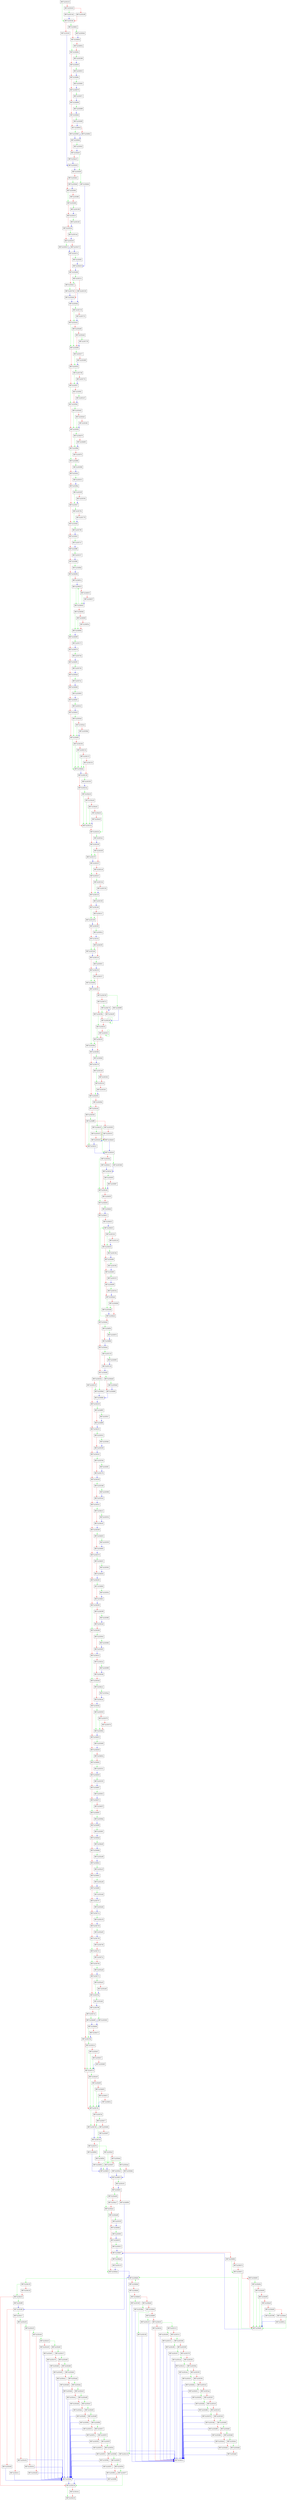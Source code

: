 digraph pea_set_attributes {
  node [shape="box"];
  graph [splines=ortho];
  BB75a2d3c24 -> BB75a2d3cde [color="green"];
  BB75a2d3c24 -> BB75a2d3cb3 [color="red"];
  BB75a2d3cb3 -> BB75a2d5144 [color="green"];
  BB75a2d3cb3 -> BB75a2d3cd8 [color="red"];
  BB75a2d3cd8 -> BB75a2d3cde [color="red"];
  BB75a2d3cde -> BB75a2d48c2 [color="green"];
  BB75a2d3cde -> BB75a2d3cfc [color="red"];
  BB75a2d3cfc -> BB75a2d3d2b [color="blue"];
  BB75a2d3d2b -> BB75a2d3d30 [color="blue"];
  BB75a2d3d30 -> BB75a2d4de4 [color="green"];
  BB75a2d3d30 -> BB75a2d3d41 [color="red"];
  BB75a2d3d41 -> BB75a2d56e6 [color="green"];
  BB75a2d3d41 -> BB75a2d3d4b [color="red"];
  BB75a2d3d4b -> BB75a2d3e0b [color="green"];
  BB75a2d3d4b -> BB75a2d3dfb [color="red"];
  BB75a2d3dfb -> BB75a2d3e0b [color="red"];
  BB75a2d3e0b -> BB75a2d5189 [color="green"];
  BB75a2d3e0b -> BB75a2d3e23 [color="red"];
  BB75a2d3e23 -> BB75a2d5240 [color="green"];
  BB75a2d3e23 -> BB75a2d3e3e [color="red"];
  BB75a2d3e3e -> BB75a2d51ee [color="green"];
  BB75a2d3e3e -> BB75a2d3e59 [color="red"];
  BB75a2d3e59 -> BB75a2d5625 [color="green"];
  BB75a2d3e59 -> BB75a2d3e73 [color="red"];
  BB75a2d3e73 -> BB75a2d3e7a [color="blue"];
  BB75a2d3e7a -> BB75a2d56f5 [color="green"];
  BB75a2d3e7a -> BB75a2d3e9b [color="red"];
  BB75a2d3e9b -> BB75a2d521c [color="green"];
  BB75a2d3e9b -> BB75a2d3ea7 [color="red"];
  BB75a2d3ea7 -> BB75a2d5704 [color="green"];
  BB75a2d3ea7 -> BB75a2d3eb4 [color="red"];
  BB75a2d3eb4 -> BB75a2d3eba [color="blue"];
  BB75a2d3eba -> BB75a2d5718 [color="green"];
  BB75a2d3eba -> BB75a2d3ecb [color="red"];
  BB75a2d3ecb -> BB75a2d3f00 [color="green"];
  BB75a2d3ecb -> BB75a2d3ed9 [color="red"];
  BB75a2d3ed9 -> BB75a2d3f00 [color="green"];
  BB75a2d3ed9 -> BB75a2d3eeb [color="red"];
  BB75a2d3eeb -> BB75a2d5739 [color="green"];
  BB75a2d3eeb -> BB75a2d3f00 [color="red"];
  BB75a2d3f00 -> BB75a2d5477 [color="green"];
  BB75a2d3f00 -> BB75a2d3f1b [color="red"];
  BB75a2d3f1b -> BB75a2d5748 [color="green"];
  BB75a2d3f1b -> BB75a2d3f37 [color="red"];
  BB75a2d3f37 -> BB75a2d3f4e [color="green"];
  BB75a2d3f37 -> BB75a2d3f41 [color="red"];
  BB75a2d3f41 -> BB75a2d51d7 [color="green"];
  BB75a2d3f41 -> BB75a2d3f4e [color="red"];
  BB75a2d3f4e -> BB75a2d54d2 [color="green"];
  BB75a2d3f4e -> BB75a2d3f5b [color="red"];
  BB75a2d3f5b -> BB75a2d4d79 [color="green"];
  BB75a2d3f5b -> BB75a2d3f6b [color="red"];
  BB75a2d3f6b -> BB75a2d3f86 [color="green"];
  BB75a2d3f6b -> BB75a2d3f74 [color="red"];
  BB75a2d3f74 -> BB75a2d3f86 [color="red"];
  BB75a2d3f86 -> BB75a2d5096 [color="green"];
  BB75a2d3f86 -> BB75a2d3fa2 [color="red"];
  BB75a2d3fa2 -> BB75a2d5015 [color="green"];
  BB75a2d3fa2 -> BB75a2d3fba [color="red"];
  BB75a2d3fba -> BB75a2d52ff [color="green"];
  BB75a2d3fba -> BB75a2d3fc7 [color="red"];
  BB75a2d3fc7 -> BB75a2d576c [color="green"];
  BB75a2d3fc7 -> BB75a2d3fd4 [color="red"];
  BB75a2d3fd4 -> BB75a2d5790 [color="green"];
  BB75a2d3fd4 -> BB75a2d3fe2 [color="red"];
  BB75a2d3fe2 -> BB75a2d57a7 [color="green"];
  BB75a2d3fe2 -> BB75a2d3ff0 [color="red"];
  BB75a2d3ff0 -> BB75a2d5257 [color="green"];
  BB75a2d3ff0 -> BB75a2d3ffe [color="red"];
  BB75a2d3ffe -> BB75a2d4fbd [color="green"];
  BB75a2d3ffe -> BB75a2d400b [color="red"];
  BB75a2d400b -> BB75a2d406f [color="green"];
  BB75a2d400b -> BB75a2d401a [color="red"];
  BB75a2d401a -> BB75a2d4023 [color="blue"];
  BB75a2d4023 -> BB75a2d4042 [color="green"];
  BB75a2d4023 -> BB75a2d4032 [color="red"];
  BB75a2d4032 -> BB75a2d4042 [color="green"];
  BB75a2d4032 -> BB75a2d4037 [color="red"];
  BB75a2d4037 -> BB75a2d4042 [color="blue"];
  BB75a2d4042 -> BB75a2d4023 [color="green"];
  BB75a2d4042 -> BB75a2d404b [color="red"];
  BB75a2d404b -> BB75a2d406a [color="green"];
  BB75a2d404b -> BB75a2d404f [color="red"];
  BB75a2d404f -> BB75a2d406a [color="green"];
  BB75a2d404f -> BB75a2d405a [color="red"];
  BB75a2d405a -> BB75a2d406a [color="red"];
  BB75a2d406a -> BB75a2d406f [color="blue"];
  BB75a2d406f -> BB75a2d5172 [color="green"];
  BB75a2d406f -> BB75a2d407d [color="red"];
  BB75a2d407d -> BB75a2d57be [color="green"];
  BB75a2d407d -> BB75a2d4091 [color="red"];
  BB75a2d4091 -> BB75a2d57d5 [color="green"];
  BB75a2d4091 -> BB75a2d40ab [color="red"];
  BB75a2d40ab -> BB75a2d57ec [color="green"];
  BB75a2d40ab -> BB75a2d40bf [color="red"];
  BB75a2d40bf -> BB75a2d5803 [color="green"];
  BB75a2d40bf -> BB75a2d40d1 [color="red"];
  BB75a2d40d1 -> BB75a2d53c2 [color="green"];
  BB75a2d40d1 -> BB75a2d40e3 [color="red"];
  BB75a2d40e3 -> BB75a2d50a0 [color="green"];
  BB75a2d40e3 -> BB75a2d40f5 [color="red"];
  BB75a2d40f5 -> BB75a2d48ab [color="green"];
  BB75a2d40f5 -> BB75a2d410b [color="red"];
  BB75a2d410b -> BB75a2d48ab [color="green"];
  BB75a2d410b -> BB75a2d411b [color="red"];
  BB75a2d411b -> BB75a2d48ab [color="green"];
  BB75a2d411b -> BB75a2d4123 [color="red"];
  BB75a2d4123 -> BB75a2d48ab [color="green"];
  BB75a2d4123 -> BB75a2d412b [color="red"];
  BB75a2d412b -> BB75a2d48ab [color="green"];
  BB75a2d412b -> BB75a2d4136 [color="red"];
  BB75a2d4136 -> BB75a2d5205 [color="green"];
  BB75a2d4136 -> BB75a2d414a [color="red"];
  BB75a2d414a -> BB75a2d4a34 [color="green"];
  BB75a2d414a -> BB75a2d415a [color="red"];
  BB75a2d415a -> BB75a2d416c [color="red"];
  BB75a2d416c -> BB75a2d53a1 [color="green"];
  BB75a2d416c -> BB75a2d4180 [color="red"];
  BB75a2d4180 -> BB75a2d537f [color="green"];
  BB75a2d4180 -> BB75a2d418f [color="red"];
  BB75a2d418f -> BB75a2d537f [color="green"];
  BB75a2d418f -> BB75a2d4197 [color="red"];
  BB75a2d4197 -> BB75a2d41b7 [color="green"];
  BB75a2d4197 -> BB75a2d41a6 [color="red"];
  BB75a2d41a6 -> BB75a2d41b7 [color="red"];
  BB75a2d41b7 -> BB75a2d514e [color="green"];
  BB75a2d41b7 -> BB75a2d41c8 [color="red"];
  BB75a2d41c8 -> BB75a2d5538 [color="green"];
  BB75a2d41c8 -> BB75a2d41d6 [color="red"];
  BB75a2d41d6 -> BB75a2d5109 [color="green"];
  BB75a2d41d6 -> BB75a2d41e7 [color="red"];
  BB75a2d41e7 -> BB75a2d5109 [color="green"];
  BB75a2d41e7 -> BB75a2d41f0 [color="red"];
  BB75a2d41f0 -> BB75a2d581a [color="green"];
  BB75a2d41f0 -> BB75a2d41fe [color="red"];
  BB75a2d41fe -> BB75a2d52e8 [color="green"];
  BB75a2d41fe -> BB75a2d420f [color="red"];
  BB75a2d420f -> BB75a2d52e8 [color="green"];
  BB75a2d420f -> BB75a2d4218 [color="red"];
  BB75a2d4218 -> BB75a2d5831 [color="green"];
  BB75a2d4218 -> BB75a2d4226 [color="red"];
  BB75a2d4226 -> BB75a2d5848 [color="green"];
  BB75a2d4226 -> BB75a2d4237 [color="red"];
  BB75a2d4237 -> BB75a2d5848 [color="green"];
  BB75a2d4237 -> BB75a2d4241 [color="red"];
  BB75a2d4241 -> BB75a2d540e [color="green"];
  BB75a2d4241 -> BB75a2d4258 [color="red"];
  BB75a2d4258 -> BB75a2d489f [color="green"];
  BB75a2d4258 -> BB75a2d427a [color="red"];
  BB75a2d427a -> BB75a2d4c7d [color="green"];
  BB75a2d427a -> BB75a2d429b [color="red"];
  BB75a2d429b -> BB75a2d433c [color="green"];
  BB75a2d429b -> BB75a2d42a8 [color="red"];
  BB75a2d42a8 -> BB75a2d42a8 [color="green"];
  BB75a2d42a8 -> BB75a2d433c [color="red"];
  BB75a2d433c -> BB75a2d435f [color="green"];
  BB75a2d433c -> BB75a2d4341 [color="red"];
  BB75a2d4341 -> BB75a2d4341 [color="green"];
  BB75a2d4341 -> BB75a2d435f [color="red"];
  BB75a2d435f -> BB75a2d540e [color="green"];
  BB75a2d435f -> BB75a2d436b [color="red"];
  BB75a2d436b -> BB75a2d4fa6 [color="green"];
  BB75a2d436b -> BB75a2d4378 [color="red"];
  BB75a2d4378 -> BB75a2d52a9 [color="green"];
  BB75a2d4378 -> BB75a2d4385 [color="red"];
  BB75a2d4385 -> BB75a2d43a0 [color="green"];
  BB75a2d4385 -> BB75a2d438e [color="red"];
  BB75a2d438e -> BB75a2d43a0 [color="red"];
  BB75a2d43a0 -> BB75a2d4e35 [color="green"];
  BB75a2d43a0 -> BB75a2d43b4 [color="red"];
  BB75a2d43b4 -> BB75a2d4ff8 [color="green"];
  BB75a2d43b4 -> BB75a2d43c1 [color="red"];
  BB75a2d43c1 -> BB75a2d43c6 [color="blue"];
  BB75a2d43c6 -> BB75a2d53b8 [color="green"];
  BB75a2d43c6 -> BB75a2d43da [color="red"];
  BB75a2d43da -> BB75a2d43e9 [color="green"];
  BB75a2d43da -> BB75a2d43e1 [color="red"];
  BB75a2d43e1 -> BB75a2d43e3 [color="blue"];
  BB75a2d43e3 -> BB75a2d585f [color="green"];
  BB75a2d43e3 -> BB75a2d43e9 [color="red"];
  BB75a2d43e9 -> BB75a2d4404 [color="green"];
  BB75a2d43e9 -> BB75a2d43f2 [color="red"];
  BB75a2d43f2 -> BB75a2d4404 [color="red"];
  BB75a2d4404 -> BB75a2d4dcd [color="green"];
  BB75a2d4404 -> BB75a2d4411 [color="red"];
  BB75a2d4411 -> BB75a2d44dc [color="green"];
  BB75a2d4411 -> BB75a2d4422 [color="red"];
  BB75a2d4422 -> BB75a2d4425 [color="blue"];
  BB75a2d4425 -> BB75a2d51b2 [color="green"];
  BB75a2d4425 -> BB75a2d4433 [color="red"];
  BB75a2d4433 -> BB75a2d519e [color="green"];
  BB75a2d4433 -> BB75a2d4468 [color="red"];
  BB75a2d4468 -> BB75a2d53fa [color="green"];
  BB75a2d4468 -> BB75a2d4482 [color="red"];
  BB75a2d4482 -> BB75a2d5323 [color="green"];
  BB75a2d4482 -> BB75a2d4499 [color="red"];
  BB75a2d4499 -> BB75a2d533a [color="green"];
  BB75a2d4499 -> BB75a2d44ab [color="red"];
  BB75a2d44ab -> BB75a2d5449 [color="green"];
  BB75a2d44ab -> BB75a2d44bb [color="red"];
  BB75a2d44bb -> BB75a2d5449 [color="green"];
  BB75a2d44bb -> BB75a2d44c4 [color="red"];
  BB75a2d44c4 -> BB75a2d4425 [color="green"];
  BB75a2d44c4 -> BB75a2d44dc [color="red"];
  BB75a2d44dc -> BB75a2d4f5e [color="green"];
  BB75a2d44dc -> BB75a2d44ee [color="red"];
  BB75a2d44ee -> BB75a2d5120 [color="green"];
  BB75a2d44ee -> BB75a2d44fb [color="red"];
  BB75a2d44fb -> BB75a2d4da9 [color="green"];
  BB75a2d44fb -> BB75a2d450a [color="red"];
  BB75a2d450a -> BB75a2d58bd [color="green"];
  BB75a2d450a -> BB75a2d4519 [color="red"];
  BB75a2d4519 -> BB75a2d58bd [color="green"];
  BB75a2d4519 -> BB75a2d4528 [color="red"];
  BB75a2d4528 -> BB75a2d4f82 [color="green"];
  BB75a2d4528 -> BB75a2d4535 [color="red"];
  BB75a2d4535 -> BB75a2d502c [color="green"];
  BB75a2d4535 -> BB75a2d4542 [color="red"];
  BB75a2d4542 -> BB75a2d526e [color="green"];
  BB75a2d4542 -> BB75a2d454f [color="red"];
  BB75a2d454f -> BB75a2d53d6 [color="green"];
  BB75a2d454f -> BB75a2d455c [color="red"];
  BB75a2d455c -> BB75a2d4cc5 [color="green"];
  BB75a2d455c -> BB75a2d4569 [color="red"];
  BB75a2d4569 -> BB75a2d4d55 [color="green"];
  BB75a2d4569 -> BB75a2d4576 [color="red"];
  BB75a2d4576 -> BB75a2d4d31 [color="green"];
  BB75a2d4576 -> BB75a2d4583 [color="red"];
  BB75a2d4583 -> BB75a2d4fd4 [color="green"];
  BB75a2d4583 -> BB75a2d4590 [color="red"];
  BB75a2d4590 -> BB75a2d45b8 [color="green"];
  BB75a2d4590 -> BB75a2d4599 [color="red"];
  BB75a2d4599 -> BB75a2d596f [color="green"];
  BB75a2d4599 -> BB75a2d45a6 [color="red"];
  BB75a2d45a6 -> BB75a2d45b8 [color="red"];
  BB75a2d45b8 -> BB75a2d50e5 [color="green"];
  BB75a2d45b8 -> BB75a2d45c5 [color="red"];
  BB75a2d45c5 -> BB75a2d45ed [color="green"];
  BB75a2d45c5 -> BB75a2d45ce [color="red"];
  BB75a2d45ce -> BB75a2d5999 [color="green"];
  BB75a2d45ce -> BB75a2d45db [color="red"];
  BB75a2d45db -> BB75a2d45ed [color="red"];
  BB75a2d45ed -> BB75a2d4ca1 [color="green"];
  BB75a2d45ed -> BB75a2d45fa [color="red"];
  BB75a2d45fa -> BB75a2d5050 [color="green"];
  BB75a2d45fa -> BB75a2d4623 [color="red"];
  BB75a2d4623 -> BB75a2d5460 [color="green"];
  BB75a2d4623 -> BB75a2d4630 [color="red"];
  BB75a2d4630 -> BB75a2d464c [color="green"];
  BB75a2d4630 -> BB75a2d463a [color="red"];
  BB75a2d463a -> BB75a2d464c [color="red"];
  BB75a2d464c -> BB75a2d5351 [color="green"];
  BB75a2d464c -> BB75a2d4659 [color="red"];
  BB75a2d4659 -> BB75a2d5292 [color="green"];
  BB75a2d4659 -> BB75a2d4667 [color="red"];
  BB75a2d4667 -> BB75a2d59c3 [color="green"];
  BB75a2d4667 -> BB75a2d4675 [color="red"];
  BB75a2d4675 -> BB75a2d4691 [color="green"];
  BB75a2d4675 -> BB75a2d467f [color="red"];
  BB75a2d467f -> BB75a2d4691 [color="red"];
  BB75a2d4691 -> BB75a2d59da [color="green"];
  BB75a2d4691 -> BB75a2d469f [color="red"];
  BB75a2d469f -> BB75a2d59f1 [color="green"];
  BB75a2d469f -> BB75a2d46ad [color="red"];
  BB75a2d46ad -> BB75a2d4e4f [color="green"];
  BB75a2d46ad -> BB75a2d46bb [color="red"];
  BB75a2d46bb -> BB75a2d5a08 [color="green"];
  BB75a2d46bb -> BB75a2d46ce [color="red"];
  BB75a2d46ce -> BB75a2d5a1f [color="green"];
  BB75a2d46ce -> BB75a2d46e1 [color="red"];
  BB75a2d46e1 -> BB75a2d5a36 [color="green"];
  BB75a2d46e1 -> BB75a2d46f4 [color="red"];
  BB75a2d46f4 -> BB75a2d5a4d [color="green"];
  BB75a2d46f4 -> BB75a2d4707 [color="red"];
  BB75a2d4707 -> BB75a2d5a64 [color="green"];
  BB75a2d4707 -> BB75a2d471a [color="red"];
  BB75a2d471a -> BB75a2d5a7b [color="green"];
  BB75a2d471a -> BB75a2d4728 [color="red"];
  BB75a2d4728 -> BB75a2d5a92 [color="green"];
  BB75a2d4728 -> BB75a2d4736 [color="red"];
  BB75a2d4736 -> BB75a2d4752 [color="green"];
  BB75a2d4736 -> BB75a2d4740 [color="red"];
  BB75a2d4740 -> BB75a2d4752 [color="red"];
  BB75a2d4752 -> BB75a2d476e [color="green"];
  BB75a2d4752 -> BB75a2d475c [color="red"];
  BB75a2d475c -> BB75a2d476e [color="red"];
  BB75a2d476e -> BB75a2d5aa9 [color="green"];
  BB75a2d476e -> BB75a2d477c [color="red"];
  BB75a2d477c -> BB75a2d5ac0 [color="green"];
  BB75a2d477c -> BB75a2d478a [color="red"];
  BB75a2d478a -> BB75a2d5afd [color="green"];
  BB75a2d478a -> BB75a2d4798 [color="red"];
  BB75a2d4798 -> BB75a2d50d2 [color="green"];
  BB75a2d4798 -> BB75a2d47a5 [color="red"];
  BB75a2d47a5 -> BB75a2d4e66 [color="green"];
  BB75a2d47a5 -> BB75a2d47b4 [color="red"];
  BB75a2d47b4 -> BB75a2d5b14 [color="green"];
  BB75a2d47b4 -> BB75a2d47c3 [color="red"];
  BB75a2d47c3 -> BB75a2d4ce9 [color="green"];
  BB75a2d47c3 -> BB75a2d47d2 [color="red"];
  BB75a2d47d2 -> BB75a2d47e9 [color="green"];
  BB75a2d47d2 -> BB75a2d47dc [color="red"];
  BB75a2d47dc -> BB75a2d5b77 [color="green"];
  BB75a2d47dc -> BB75a2d47e9 [color="red"];
  BB75a2d47e9 -> BB75a2d47ee [color="blue"];
  BB75a2d47ee -> BB75a2d4f3e [color="green"];
  BB75a2d47ee -> BB75a2d47fc [color="red"];
  BB75a2d47fc -> BB75a2d5bcf [color="green"];
  BB75a2d47fc -> BB75a2d480d [color="red"];
  BB75a2d480d -> BB75a2d4812 [color="blue"];
  BB75a2d4812 -> BB75a2d4815 [color="blue"];
  BB75a2d4815 -> BB75a2d5c01 [color="green"];
  BB75a2d4815 -> BB75a2d482c [color="red"];
  BB75a2d482c -> BB75a2d4a64 [color="green"];
  BB75a2d482c -> BB75a2d4894 [color="red"];
  BB75a2d4894 -> BB75a2d5dfb [color="blue"];
  BB75a2d489f -> BB75a2d42a8 [color="blue"];
  BB75a2d48ab -> BB75a2d4136 [color="blue"];
  BB75a2d48c2 -> BB75a2d5644 [color="green"];
  BB75a2d48c2 -> BB75a2d48cb [color="red"];
  BB75a2d48cb -> BB75a2d494c [color="green"];
  BB75a2d48cb -> BB75a2d493a [color="red"];
  BB75a2d493a -> BB75a2d494c [color="red"];
  BB75a2d494c -> BB75a2d5368 [color="green"];
  BB75a2d494c -> BB75a2d495f [color="red"];
  BB75a2d495f -> BB75a2d5653 [color="green"];
  BB75a2d495f -> BB75a2d496c [color="red"];
  BB75a2d496c -> BB75a2d5662 [color="green"];
  BB75a2d496c -> BB75a2d4979 [color="red"];
  BB75a2d4979 -> BB75a2d5671 [color="green"];
  BB75a2d4979 -> BB75a2d4994 [color="red"];
  BB75a2d4994 -> BB75a2d5688 [color="green"];
  BB75a2d4994 -> BB75a2d49af [color="red"];
  BB75a2d49af -> BB75a2d569f [color="green"];
  BB75a2d49af -> BB75a2d49cd [color="red"];
  BB75a2d49cd -> BB75a2d56b6 [color="green"];
  BB75a2d49cd -> BB75a2d49e2 [color="red"];
  BB75a2d49e2 -> BB75a2d49e9 [color="blue"];
  BB75a2d49e9 -> BB75a2d56cf [color="green"];
  BB75a2d49e9 -> BB75a2d4a02 [color="red"];
  BB75a2d4a02 -> BB75a2d3d30 [color="green"];
  BB75a2d4a02 -> BB75a2d4a22 [color="red"];
  BB75a2d4a22 -> BB75a2d3d2b [color="blue"];
  BB75a2d4a34 -> BB75a2d415a [color="green"];
  BB75a2d4a34 -> BB75a2d4a44 [color="red"];
  BB75a2d4a44 -> BB75a2d415a [color="green"];
  BB75a2d4a44 -> BB75a2d4a4c [color="red"];
  BB75a2d4a4c -> BB75a2d415a [color="green"];
  BB75a2d4a4c -> BB75a2d4a54 [color="red"];
  BB75a2d4a54 -> BB75a2d416c [color="green"];
  BB75a2d4a54 -> BB75a2d4a5f [color="red"];
  BB75a2d4a5f -> BB75a2d415a [color="blue"];
  BB75a2d4a64 -> BB75a2d4acc [color="green"];
  BB75a2d4a64 -> BB75a2d4ac7 [color="red"];
  BB75a2d4ac7 -> BB75a2d4acc [color="red"];
  BB75a2d4acc -> BB75a2d4bae [color="green"];
  BB75a2d4acc -> BB75a2d4ad8 [color="red"];
  BB75a2d4ad8 -> BB75a2d55f2 [color="green"];
  BB75a2d4ad8 -> BB75a2d4b4b [color="red"];
  BB75a2d4b4b -> BB75a2d5601 [color="green"];
  BB75a2d4b4b -> BB75a2d4b59 [color="red"];
  BB75a2d4b59 -> BB75a2d5613 [color="green"];
  BB75a2d4b59 -> BB75a2d4b67 [color="red"];
  BB75a2d4b67 -> BB75a2d4ba0 [color="green"];
  BB75a2d4b67 -> BB75a2d4b6b [color="red"];
  BB75a2d4b6b -> BB75a2d4b7c [color="green"];
  BB75a2d4b6b -> BB75a2d4b74 [color="red"];
  BB75a2d4b74 -> BB75a2d4b7c [color="red"];
  BB75a2d4b7c -> BB75a2d4b91 [color="green"];
  BB75a2d4b7c -> BB75a2d4b82 [color="red"];
  BB75a2d4b82 -> BB75a2d4e8a [color="green"];
  BB75a2d4b82 -> BB75a2d4b91 [color="red"];
  BB75a2d4b91 -> BB75a2d4b67 [color="blue"];
  BB75a2d4ba0 -> BB75a2d5c10 [color="green"];
  BB75a2d4ba0 -> BB75a2d4bae [color="red"];
  BB75a2d4bae -> BB75a2d4bb6 [color="blue"];
  BB75a2d4bb6 -> BB75a2d4c28 [color="green"];
  BB75a2d4bb6 -> BB75a2d4bbd [color="red"];
  BB75a2d4bbd -> BB75a2d4bb6 [color="green"];
  BB75a2d4bbd -> BB75a2d4bd4 [color="red"];
  BB75a2d4bd4 -> BB75a2d5c24 [color="green"];
  BB75a2d4bd4 -> BB75a2d4bdd [color="red"];
  BB75a2d4bdd -> BB75a2d554f [color="green"];
  BB75a2d4bdd -> BB75a2d4be6 [color="red"];
  BB75a2d4be6 -> BB75a2d54bb [color="green"];
  BB75a2d4be6 -> BB75a2d4bef [color="red"];
  BB75a2d4bef -> BB75a2d5c3b [color="green"];
  BB75a2d4bef -> BB75a2d4bf8 [color="red"];
  BB75a2d4bf8 -> BB75a2d5c52 [color="green"];
  BB75a2d4bf8 -> BB75a2d4c01 [color="red"];
  BB75a2d4c01 -> BB75a2d5513 [color="green"];
  BB75a2d4c01 -> BB75a2d4c0a [color="red"];
  BB75a2d4c0a -> BB75a2d4c1c [color="red"];
  BB75a2d4c1c -> BB75a2d4bb6 [color="blue"];
  BB75a2d4c28 -> BB75a2d4c35 [color="green"];
  BB75a2d4c28 -> BB75a2d4c2d [color="red"];
  BB75a2d4c2d -> BB75a2d4c35 [color="red"];
  BB75a2d4c35 -> BB75a2d5df0 [color="green"];
  BB75a2d4c35 -> BB75a2d4c3d [color="red"];
  BB75a2d4c3d -> BB75a2d4c50 [color="green"];
  BB75a2d4c3d -> BB75a2d4c4a [color="red"];
  BB75a2d4c4a -> BB75a2d4c50 [color="red"];
  BB75a2d4c7d -> BB75a2d429b [color="green"];
  BB75a2d4c7d -> BB75a2d4c9f [color="red"];
  BB75a2d4c9f -> BB75a2d4c7d [color="blue"];
  BB75a2d4ca1 -> BB75a2d59ae [color="green"];
  BB75a2d4ca1 -> BB75a2d4cae [color="red"];
  BB75a2d4cae -> BB75a2d45fa [color="blue"];
  BB75a2d4cc5 -> BB75a2d591b [color="green"];
  BB75a2d4cc5 -> BB75a2d4cd2 [color="red"];
  BB75a2d4cd2 -> BB75a2d4569 [color="blue"];
  BB75a2d4ce9 -> BB75a2d47d2 [color="green"];
  BB75a2d4ce9 -> BB75a2d4cf8 [color="red"];
  BB75a2d4cf8 -> BB75a2d47d2 [color="green"];
  BB75a2d4cf8 -> BB75a2d4d03 [color="red"];
  BB75a2d4d03 -> BB75a2d47d2 [color="green"];
  BB75a2d4d03 -> BB75a2d4d12 [color="red"];
  BB75a2d4d12 -> BB75a2d47d2 [color="green"];
  BB75a2d4d12 -> BB75a2d4d1a [color="red"];
  BB75a2d4d1a -> BB75a2d47d2 [color="blue"];
  BB75a2d4d31 -> BB75a2d5945 [color="green"];
  BB75a2d4d31 -> BB75a2d4d3e [color="red"];
  BB75a2d4d3e -> BB75a2d4583 [color="blue"];
  BB75a2d4d55 -> BB75a2d5930 [color="green"];
  BB75a2d4d55 -> BB75a2d4d62 [color="red"];
  BB75a2d4d62 -> BB75a2d4576 [color="blue"];
  BB75a2d4d79 -> BB75a2d3f6b [color="green"];
  BB75a2d4d79 -> BB75a2d4d92 [color="red"];
  BB75a2d4d92 -> BB75a2d3f6b [color="blue"];
  BB75a2d4da9 -> BB75a2d58a8 [color="green"];
  BB75a2d4da9 -> BB75a2d4db6 [color="red"];
  BB75a2d4db6 -> BB75a2d4dbb [color="blue"];
  BB75a2d4dbb -> BB75a2d4528 [color="blue"];
  BB75a2d4dcd -> BB75a2d4411 [color="blue"];
  BB75a2d4de4 -> BB75a2d4e2b [color="blue"];
  BB75a2d4e2b -> BB75a2d3e9b [color="blue"];
  BB75a2d4e35 -> BB75a2d5425 [color="green"];
  BB75a2d4e35 -> BB75a2d4e45 [color="red"];
  BB75a2d4e45 -> BB75a2d43c6 [color="blue"];
  BB75a2d4e4f -> BB75a2d46bb [color="blue"];
  BB75a2d4e66 -> BB75a2d4e6d [color="blue"];
  BB75a2d4e6d -> BB75a2d47b4 [color="green"];
  BB75a2d4e6d -> BB75a2d4e73 [color="red"];
  BB75a2d4e73 -> BB75a2d47b4 [color="blue"];
  BB75a2d4e8a -> BB75a2d4b91 [color="green"];
  BB75a2d4e8a -> BB75a2d4e94 [color="red"];
  BB75a2d4e94 -> BB75a2d4b91 [color="green"];
  BB75a2d4e94 -> BB75a2d4e9f [color="red"];
  BB75a2d4e9f -> BB75a2d4b91 [color="green"];
  BB75a2d4e9f -> BB75a2d4ea9 [color="red"];
  BB75a2d4ea9 -> BB75a2d4b91 [color="green"];
  BB75a2d4ea9 -> BB75a2d4eb8 [color="red"];
  BB75a2d4eb8 -> BB75a2d5396 [color="green"];
  BB75a2d4eb8 -> BB75a2d4eee [color="red"];
  BB75a2d4eee -> BB75a2d4b91 [color="green"];
  BB75a2d4eee -> BB75a2d4f2a [color="red"];
  BB75a2d4f2a -> BB75a2d4b91 [color="blue"];
  BB75a2d4f3e -> BB75a2d5bae [color="green"];
  BB75a2d4f3e -> BB75a2d4f54 [color="red"];
  BB75a2d4f54 -> BB75a2d4812 [color="blue"];
  BB75a2d4f5e -> BB75a2d587e [color="green"];
  BB75a2d4f5e -> BB75a2d4f6b [color="red"];
  BB75a2d4f6b -> BB75a2d44ee [color="blue"];
  BB75a2d4f82 -> BB75a2d58c7 [color="green"];
  BB75a2d4f82 -> BB75a2d4f8f [color="red"];
  BB75a2d4f8f -> BB75a2d4535 [color="blue"];
  BB75a2d4fa6 -> BB75a2d4378 [color="blue"];
  BB75a2d4fbd -> BB75a2d400b [color="blue"];
  BB75a2d4fd4 -> BB75a2d595a [color="green"];
  BB75a2d4fd4 -> BB75a2d4fe1 [color="red"];
  BB75a2d4fe1 -> BB75a2d4590 [color="blue"];
  BB75a2d4ff8 -> BB75a2d43c1 [color="green"];
  BB75a2d4ff8 -> BB75a2d5003 [color="red"];
  BB75a2d5003 -> BB75a2d43c6 [color="green"];
  BB75a2d5003 -> BB75a2d5010 [color="red"];
  BB75a2d5010 -> BB75a2d542d [color="blue"];
  BB75a2d5015 -> BB75a2d3fba [color="blue"];
  BB75a2d502c -> BB75a2d58dc [color="green"];
  BB75a2d502c -> BB75a2d5039 [color="red"];
  BB75a2d5039 -> BB75a2d4542 [color="blue"];
  BB75a2d5050 -> BB75a2d508c [color="green"];
  BB75a2d5050 -> BB75a2d5079 [color="red"];
  BB75a2d5079 -> BB75a2d508c [color="green"];
  BB75a2d5079 -> BB75a2d507d [color="red"];
  BB75a2d507d -> BB75a2d508c [color="red"];
  BB75a2d508c -> BB75a2d4623 [color="blue"];
  BB75a2d5096 -> BB75a2d3fa2 [color="blue"];
  BB75a2d50a0 -> BB75a2d40f5 [color="green"];
  BB75a2d50a0 -> BB75a2d50ae [color="red"];
  BB75a2d50ae -> BB75a2d40f5 [color="green"];
  BB75a2d50ae -> BB75a2d50bb [color="red"];
  BB75a2d50bb -> BB75a2d40f5 [color="blue"];
  BB75a2d50d2 -> BB75a2d4e6d [color="blue"];
  BB75a2d50e5 -> BB75a2d5984 [color="green"];
  BB75a2d50e5 -> BB75a2d50f2 [color="red"];
  BB75a2d50f2 -> BB75a2d45c5 [color="blue"];
  BB75a2d5109 -> BB75a2d41f0 [color="blue"];
  BB75a2d5120 -> BB75a2d5893 [color="green"];
  BB75a2d5120 -> BB75a2d512d [color="red"];
  BB75a2d512d -> BB75a2d44fb [color="blue"];
  BB75a2d5144 -> BB75a2d3cde [color="blue"];
  BB75a2d514e -> BB75a2d41c8 [color="green"];
  BB75a2d514e -> BB75a2d515b [color="red"];
  BB75a2d515b -> BB75a2d41c8 [color="blue"];
  BB75a2d5172 -> BB75a2d407d [color="blue"];
  BB75a2d5189 -> BB75a2d3e23 [color="blue"];
  BB75a2d519e -> BB75a2d4468 [color="blue"];
  BB75a2d51b2 -> BB75a2d4433 [color="green"];
  BB75a2d51b2 -> BB75a2d51c0 [color="red"];
  BB75a2d51c0 -> BB75a2d4433 [color="blue"];
  BB75a2d51d7 -> BB75a2d3f4e [color="blue"];
  BB75a2d51ee -> BB75a2d3e59 [color="blue"];
  BB75a2d5205 -> BB75a2d414a [color="blue"];
  BB75a2d521c -> BB75a2d3ea7 [color="green"];
  BB75a2d521c -> BB75a2d5228 [color="red"];
  BB75a2d5228 -> BB75a2d3eba [color="blue"];
  BB75a2d5240 -> BB75a2d3e3e [color="blue"];
  BB75a2d5257 -> BB75a2d3ffe [color="blue"];
  BB75a2d526e -> BB75a2d58f1 [color="green"];
  BB75a2d526e -> BB75a2d527b [color="red"];
  BB75a2d527b -> BB75a2d454f [color="blue"];
  BB75a2d5292 -> BB75a2d4667 [color="blue"];
  BB75a2d52a9 -> BB75a2d52c4 [color="green"];
  BB75a2d52a9 -> BB75a2d52b2 [color="red"];
  BB75a2d52b2 -> BB75a2d52c4 [color="red"];
  BB75a2d52c4 -> BB75a2d4385 [color="green"];
  BB75a2d52c4 -> BB75a2d52d1 [color="red"];
  BB75a2d52d1 -> BB75a2d4385 [color="blue"];
  BB75a2d52e8 -> BB75a2d4218 [color="blue"];
  BB75a2d52ff -> BB75a2d3fc7 [color="green"];
  BB75a2d52ff -> BB75a2d530c [color="red"];
  BB75a2d530c -> BB75a2d3fc7 [color="blue"];
  BB75a2d5323 -> BB75a2d4499 [color="blue"];
  BB75a2d533a -> BB75a2d44ab [color="blue"];
  BB75a2d5351 -> BB75a2d4659 [color="blue"];
  BB75a2d5368 -> BB75a2d495f [color="blue"];
  BB75a2d537f -> BB75a2d4197 [color="blue"];
  BB75a2d5396 -> BB75a2d4b91 [color="blue"];
  BB75a2d53a1 -> BB75a2d4180 [color="blue"];
  BB75a2d53b8 -> BB75a2d43e3 [color="blue"];
  BB75a2d53c2 -> BB75a2d40e3 [color="blue"];
  BB75a2d53d6 -> BB75a2d5906 [color="green"];
  BB75a2d53d6 -> BB75a2d53e3 [color="red"];
  BB75a2d53e3 -> BB75a2d455c [color="blue"];
  BB75a2d53fa -> BB75a2d4482 [color="blue"];
  BB75a2d540e -> BB75a2d436b [color="blue"];
  BB75a2d5425 -> BB75a2d4e45 [color="green"];
  BB75a2d5425 -> BB75a2d542d [color="red"];
  BB75a2d542d -> BB75a2d43c1 [color="blue"];
  BB75a2d5449 -> BB75a2d44c4 [color="blue"];
  BB75a2d5460 -> BB75a2d4630 [color="blue"];
  BB75a2d5477 -> BB75a2d3f1b [color="green"];
  BB75a2d5477 -> BB75a2d5498 [color="red"];
  BB75a2d5498 -> BB75a2d3f1b [color="blue"];
  BB75a2d54bb -> BB75a2d4c1c [color="blue"];
  BB75a2d54d2 -> BB75a2d3f5b [color="green"];
  BB75a2d54d2 -> BB75a2d54e3 [color="red"];
  BB75a2d54e3 -> BB75a2d3f5b [color="green"];
  BB75a2d54e3 -> BB75a2d54fc [color="red"];
  BB75a2d54fc -> BB75a2d3f5b [color="blue"];
  BB75a2d5513 -> BB75a2d5c69 [color="green"];
  BB75a2d5513 -> BB75a2d551c [color="red"];
  BB75a2d551c -> BB75a2d5566 [color="green"];
  BB75a2d551c -> BB75a2d5521 [color="red"];
  BB75a2d5521 -> BB75a2d4c1c [color="blue"];
  BB75a2d5538 -> BB75a2d41d6 [color="blue"];
  BB75a2d554f -> BB75a2d4c1c [color="blue"];
  BB75a2d5566 -> BB75a2d5c80 [color="green"];
  BB75a2d5566 -> BB75a2d556f [color="red"];
  BB75a2d556f -> BB75a2d5c97 [color="green"];
  BB75a2d556f -> BB75a2d5578 [color="red"];
  BB75a2d5578 -> BB75a2d5cae [color="green"];
  BB75a2d5578 -> BB75a2d5581 [color="red"];
  BB75a2d5581 -> BB75a2d5cc5 [color="green"];
  BB75a2d5581 -> BB75a2d558a [color="red"];
  BB75a2d558a -> BB75a2d5cdc [color="green"];
  BB75a2d558a -> BB75a2d5593 [color="red"];
  BB75a2d5593 -> BB75a2d5cf3 [color="green"];
  BB75a2d5593 -> BB75a2d559c [color="red"];
  BB75a2d559c -> BB75a2d5d0a [color="green"];
  BB75a2d559c -> BB75a2d55a5 [color="red"];
  BB75a2d55a5 -> BB75a2d5d21 [color="green"];
  BB75a2d55a5 -> BB75a2d55ae [color="red"];
  BB75a2d55ae -> BB75a2d5d38 [color="green"];
  BB75a2d55ae -> BB75a2d55b7 [color="red"];
  BB75a2d55b7 -> BB75a2d5d4f [color="green"];
  BB75a2d55b7 -> BB75a2d55c0 [color="red"];
  BB75a2d55c0 -> BB75a2d5d66 [color="green"];
  BB75a2d55c0 -> BB75a2d55c9 [color="red"];
  BB75a2d55c9 -> BB75a2d5d7d [color="green"];
  BB75a2d55c9 -> BB75a2d55d2 [color="red"];
  BB75a2d55d2 -> BB75a2d5d94 [color="green"];
  BB75a2d55d2 -> BB75a2d55db [color="red"];
  BB75a2d55db -> BB75a2d4c1c [color="blue"];
  BB75a2d55f2 -> BB75a2d4b4b [color="blue"];
  BB75a2d5601 -> BB75a2d4b59 [color="blue"];
  BB75a2d5613 -> BB75a2d4b67 [color="blue"];
  BB75a2d5625 -> BB75a2d3e7a [color="blue"];
  BB75a2d5644 -> BB75a2d48cb [color="blue"];
  BB75a2d5653 -> BB75a2d496c [color="blue"];
  BB75a2d5662 -> BB75a2d4979 [color="blue"];
  BB75a2d5671 -> BB75a2d4994 [color="blue"];
  BB75a2d5688 -> BB75a2d49af [color="blue"];
  BB75a2d569f -> BB75a2d49cd [color="blue"];
  BB75a2d56b6 -> BB75a2d49e9 [color="blue"];
  BB75a2d56cf -> BB75a2d4a02 [color="blue"];
  BB75a2d56e6 -> BB75a2d3d4b [color="blue"];
  BB75a2d56f5 -> BB75a2d4e2b [color="blue"];
  BB75a2d5704 -> BB75a2d3eb4 [color="blue"];
  BB75a2d5718 -> BB75a2d3ecb [color="green"];
  BB75a2d5718 -> BB75a2d5725 [color="red"];
  BB75a2d5725 -> BB75a2d3ecb [color="blue"];
  BB75a2d5739 -> BB75a2d3f00 [color="blue"];
  BB75a2d5748 -> BB75a2d3f37 [color="green"];
  BB75a2d5748 -> BB75a2d5755 [color="red"];
  BB75a2d5755 -> BB75a2d3f37 [color="blue"];
  BB75a2d576c -> BB75a2d3fd4 [color="green"];
  BB75a2d576c -> BB75a2d5779 [color="red"];
  BB75a2d5779 -> BB75a2d3fd4 [color="blue"];
  BB75a2d5790 -> BB75a2d3fe2 [color="blue"];
  BB75a2d57a7 -> BB75a2d3ff0 [color="blue"];
  BB75a2d57be -> BB75a2d4091 [color="blue"];
  BB75a2d57d5 -> BB75a2d40ab [color="blue"];
  BB75a2d57ec -> BB75a2d40bf [color="blue"];
  BB75a2d5803 -> BB75a2d40d1 [color="blue"];
  BB75a2d581a -> BB75a2d41fe [color="blue"];
  BB75a2d5831 -> BB75a2d4226 [color="blue"];
  BB75a2d5848 -> BB75a2d4241 [color="blue"];
  BB75a2d585f -> BB75a2d43e9 [color="green"];
  BB75a2d585f -> BB75a2d5867 [color="red"];
  BB75a2d5867 -> BB75a2d43e9 [color="blue"];
  BB75a2d587e -> BB75a2d4f6b [color="blue"];
  BB75a2d5893 -> BB75a2d512d [color="blue"];
  BB75a2d58a8 -> BB75a2d4db6 [color="blue"];
  BB75a2d58bd -> BB75a2d4dbb [color="blue"];
  BB75a2d58c7 -> BB75a2d4f8f [color="blue"];
  BB75a2d58dc -> BB75a2d5039 [color="blue"];
  BB75a2d58f1 -> BB75a2d527b [color="blue"];
  BB75a2d5906 -> BB75a2d53e3 [color="blue"];
  BB75a2d591b -> BB75a2d4cd2 [color="blue"];
  BB75a2d5930 -> BB75a2d4d62 [color="blue"];
  BB75a2d5945 -> BB75a2d4d3e [color="blue"];
  BB75a2d595a -> BB75a2d4fe1 [color="blue"];
  BB75a2d596f -> BB75a2d45a6 [color="blue"];
  BB75a2d5984 -> BB75a2d50f2 [color="blue"];
  BB75a2d5999 -> BB75a2d45db [color="blue"];
  BB75a2d59ae -> BB75a2d4cae [color="blue"];
  BB75a2d59c3 -> BB75a2d4675 [color="blue"];
  BB75a2d59da -> BB75a2d469f [color="blue"];
  BB75a2d59f1 -> BB75a2d46ad [color="blue"];
  BB75a2d5a08 -> BB75a2d46ce [color="blue"];
  BB75a2d5a1f -> BB75a2d46e1 [color="blue"];
  BB75a2d5a36 -> BB75a2d46f4 [color="blue"];
  BB75a2d5a4d -> BB75a2d4707 [color="blue"];
  BB75a2d5a64 -> BB75a2d471a [color="blue"];
  BB75a2d5a7b -> BB75a2d4728 [color="blue"];
  BB75a2d5a92 -> BB75a2d4736 [color="blue"];
  BB75a2d5aa9 -> BB75a2d477c [color="blue"];
  BB75a2d5ac0 -> BB75a2d478a [color="green"];
  BB75a2d5ac0 -> BB75a2d5ae6 [color="red"];
  BB75a2d5ae6 -> BB75a2d478a [color="blue"];
  BB75a2d5afd -> BB75a2d4798 [color="blue"];
  BB75a2d5b14 -> BB75a2d47c3 [color="green"];
  BB75a2d5b14 -> BB75a2d5b47 [color="red"];
  BB75a2d5b47 -> BB75a2d47c3 [color="green"];
  BB75a2d5b47 -> BB75a2d5b57 [color="red"];
  BB75a2d5b57 -> BB75a2d47c3 [color="green"];
  BB75a2d5b57 -> BB75a2d5b60 [color="red"];
  BB75a2d5b60 -> BB75a2d47c3 [color="blue"];
  BB75a2d5b77 -> BB75a2d47e9 [color="green"];
  BB75a2d5b77 -> BB75a2d5b84 [color="red"];
  BB75a2d5b84 -> BB75a2d47ee [color="green"];
  BB75a2d5b84 -> BB75a2d5b97 [color="red"];
  BB75a2d5b97 -> BB75a2d47ee [color="blue"];
  BB75a2d5bae -> BB75a2d5bc5 [color="green"];
  BB75a2d5bae -> BB75a2d5bbb [color="red"];
  BB75a2d5bbb -> BB75a2d4815 [color="blue"];
  BB75a2d5bc5 -> BB75a2d4815 [color="blue"];
  BB75a2d5bcf -> BB75a2d5bf7 [color="green"];
  BB75a2d5bcf -> BB75a2d5be4 [color="red"];
  BB75a2d5be4 -> BB75a2d4812 [color="green"];
  BB75a2d5be4 -> BB75a2d5bf7 [color="red"];
  BB75a2d5bf7 -> BB75a2d4812 [color="blue"];
  BB75a2d5c01 -> BB75a2d482c [color="blue"];
  BB75a2d5c10 -> BB75a2d4bae [color="blue"];
  BB75a2d5c24 -> BB75a2d4c1c [color="blue"];
  BB75a2d5c3b -> BB75a2d4c1c [color="blue"];
  BB75a2d5c52 -> BB75a2d4c1c [color="blue"];
  BB75a2d5c69 -> BB75a2d4c1c [color="blue"];
  BB75a2d5c80 -> BB75a2d4c1c [color="blue"];
  BB75a2d5c97 -> BB75a2d4c1c [color="blue"];
  BB75a2d5cae -> BB75a2d4c1c [color="blue"];
  BB75a2d5cc5 -> BB75a2d4c1c [color="blue"];
  BB75a2d5cdc -> BB75a2d4c1c [color="blue"];
  BB75a2d5cf3 -> BB75a2d4c1c [color="blue"];
  BB75a2d5d0a -> BB75a2d4c1c [color="blue"];
  BB75a2d5d21 -> BB75a2d4c1c [color="blue"];
  BB75a2d5d38 -> BB75a2d4c1c [color="blue"];
  BB75a2d5d4f -> BB75a2d4c1c [color="blue"];
  BB75a2d5d66 -> BB75a2d4c1c [color="blue"];
  BB75a2d5d7d -> BB75a2d4c1c [color="blue"];
  BB75a2d5d94 -> BB75a2d5db0 [color="green"];
  BB75a2d5d94 -> BB75a2d5d99 [color="red"];
  BB75a2d5d99 -> BB75a2d4c1c [color="blue"];
  BB75a2d5db0 -> BB75a2d5dbf [color="green"];
  BB75a2d5db0 -> BB75a2d5db5 [color="red"];
  BB75a2d5db5 -> BB75a2d4c1c [color="blue"];
  BB75a2d5dbf -> BB75a2d5dce [color="green"];
  BB75a2d5dbf -> BB75a2d5dc4 [color="red"];
  BB75a2d5dc4 -> BB75a2d4c1c [color="blue"];
  BB75a2d5dce -> BB75a2d5ddd [color="green"];
  BB75a2d5dce -> BB75a2d5dd3 [color="red"];
  BB75a2d5dd3 -> BB75a2d4c1c [color="blue"];
  BB75a2d5ddd -> BB75a2d4bb6 [color="green"];
  BB75a2d5ddd -> BB75a2d5de6 [color="red"];
  BB75a2d5de6 -> BB75a2d4c1c [color="blue"];
  BB75a2d5df0 -> BB75a2d5dfb [color="blue"];
  BB75a2d5dfb -> BB75a2d5e17 [color="green"];
  BB75a2d5dfb -> BB75a2d5e0d [color="red"];
  BB75a2d5e0d -> BB75a2d5f68 [color="blue"];
  BB75a2d5e17 -> BB75a2d5e26 [color="green"];
  BB75a2d5e17 -> BB75a2d5e1c [color="red"];
  BB75a2d5e1c -> BB75a2d5f68 [color="blue"];
  BB75a2d5e26 -> BB75a2d5e35 [color="green"];
  BB75a2d5e26 -> BB75a2d5e2b [color="red"];
  BB75a2d5e2b -> BB75a2d5f68 [color="blue"];
  BB75a2d5e35 -> BB75a2d5e44 [color="green"];
  BB75a2d5e35 -> BB75a2d5e3a [color="red"];
  BB75a2d5e3a -> BB75a2d5f68 [color="blue"];
  BB75a2d5e44 -> BB75a2d5e53 [color="green"];
  BB75a2d5e44 -> BB75a2d5e49 [color="red"];
  BB75a2d5e49 -> BB75a2d5f68 [color="blue"];
  BB75a2d5e53 -> BB75a2d5e62 [color="green"];
  BB75a2d5e53 -> BB75a2d5e58 [color="red"];
  BB75a2d5e58 -> BB75a2d5f68 [color="blue"];
  BB75a2d5e62 -> BB75a2d5e71 [color="green"];
  BB75a2d5e62 -> BB75a2d5e67 [color="red"];
  BB75a2d5e67 -> BB75a2d5f68 [color="blue"];
  BB75a2d5e71 -> BB75a2d5e80 [color="green"];
  BB75a2d5e71 -> BB75a2d5e76 [color="red"];
  BB75a2d5e76 -> BB75a2d5f68 [color="blue"];
  BB75a2d5e80 -> BB75a2d5e8d [color="green"];
  BB75a2d5e80 -> BB75a2d5e85 [color="red"];
  BB75a2d5e85 -> BB75a2d5f68 [color="blue"];
  BB75a2d5e8d -> BB75a2d5e9c [color="green"];
  BB75a2d5e8d -> BB75a2d5e92 [color="red"];
  BB75a2d5e92 -> BB75a2d5f68 [color="blue"];
  BB75a2d5e9c -> BB75a2d5eab [color="green"];
  BB75a2d5e9c -> BB75a2d5ea1 [color="red"];
  BB75a2d5ea1 -> BB75a2d5f68 [color="blue"];
  BB75a2d5eab -> BB75a2d5eba [color="green"];
  BB75a2d5eab -> BB75a2d5eb0 [color="red"];
  BB75a2d5eb0 -> BB75a2d5f68 [color="blue"];
  BB75a2d5eba -> BB75a2d5ec9 [color="green"];
  BB75a2d5eba -> BB75a2d5ebf [color="red"];
  BB75a2d5ebf -> BB75a2d5f68 [color="blue"];
  BB75a2d5ec9 -> BB75a2d5ed8 [color="green"];
  BB75a2d5ec9 -> BB75a2d5ece [color="red"];
  BB75a2d5ece -> BB75a2d5f68 [color="blue"];
  BB75a2d5ed8 -> BB75a2d5ee7 [color="green"];
  BB75a2d5ed8 -> BB75a2d5edd [color="red"];
  BB75a2d5edd -> BB75a2d5f68 [color="blue"];
  BB75a2d5ee7 -> BB75a2d5ef3 [color="green"];
  BB75a2d5ee7 -> BB75a2d5eec [color="red"];
  BB75a2d5eec -> BB75a2d5f68 [color="blue"];
  BB75a2d5ef3 -> BB75a2d5eff [color="green"];
  BB75a2d5ef3 -> BB75a2d5ef8 [color="red"];
  BB75a2d5ef8 -> BB75a2d5f68 [color="blue"];
  BB75a2d5eff -> BB75a2d5f0b [color="green"];
  BB75a2d5eff -> BB75a2d5f04 [color="red"];
  BB75a2d5f04 -> BB75a2d5f68 [color="blue"];
  BB75a2d5f0b -> BB75a2d5f17 [color="green"];
  BB75a2d5f0b -> BB75a2d5f10 [color="red"];
  BB75a2d5f10 -> BB75a2d5f68 [color="blue"];
  BB75a2d5f17 -> BB75a2d5f23 [color="green"];
  BB75a2d5f17 -> BB75a2d5f1c [color="red"];
  BB75a2d5f1c -> BB75a2d5f68 [color="blue"];
  BB75a2d5f23 -> BB75a2d5f2f [color="green"];
  BB75a2d5f23 -> BB75a2d5f28 [color="red"];
  BB75a2d5f28 -> BB75a2d5f68 [color="blue"];
  BB75a2d5f2f -> BB75a2d5f3a [color="green"];
  BB75a2d5f2f -> BB75a2d5f33 [color="red"];
  BB75a2d5f33 -> BB75a2d5f68 [color="blue"];
  BB75a2d5f3a -> BB75a2d5f46 [color="green"];
  BB75a2d5f3a -> BB75a2d5f3f [color="red"];
  BB75a2d5f3f -> BB75a2d5f68 [color="blue"];
  BB75a2d5f46 -> BB75a2d5f52 [color="green"];
  BB75a2d5f46 -> BB75a2d5f4b [color="red"];
  BB75a2d5f4b -> BB75a2d5f68 [color="blue"];
  BB75a2d5f52 -> BB75a2d5f5e [color="green"];
  BB75a2d5f52 -> BB75a2d5f57 [color="red"];
  BB75a2d5f57 -> BB75a2d5f68 [color="blue"];
  BB75a2d5f5e -> BB75a2d5f77 [color="green"];
  BB75a2d5f5e -> BB75a2d5f63 [color="red"];
  BB75a2d5f63 -> BB75a2d5f68 [color="blue"];
  BB75a2d5f68 -> BB75a2d4c3d [color="blue"];
  BB75a2d5f77 -> BB75a2d4c3d [color="green"];
  BB75a2d5f77 -> BB75a2d5f80 [color="red"];
  BB75a2d5f80 -> BB75a2d4c3d [color="blue"];
}
